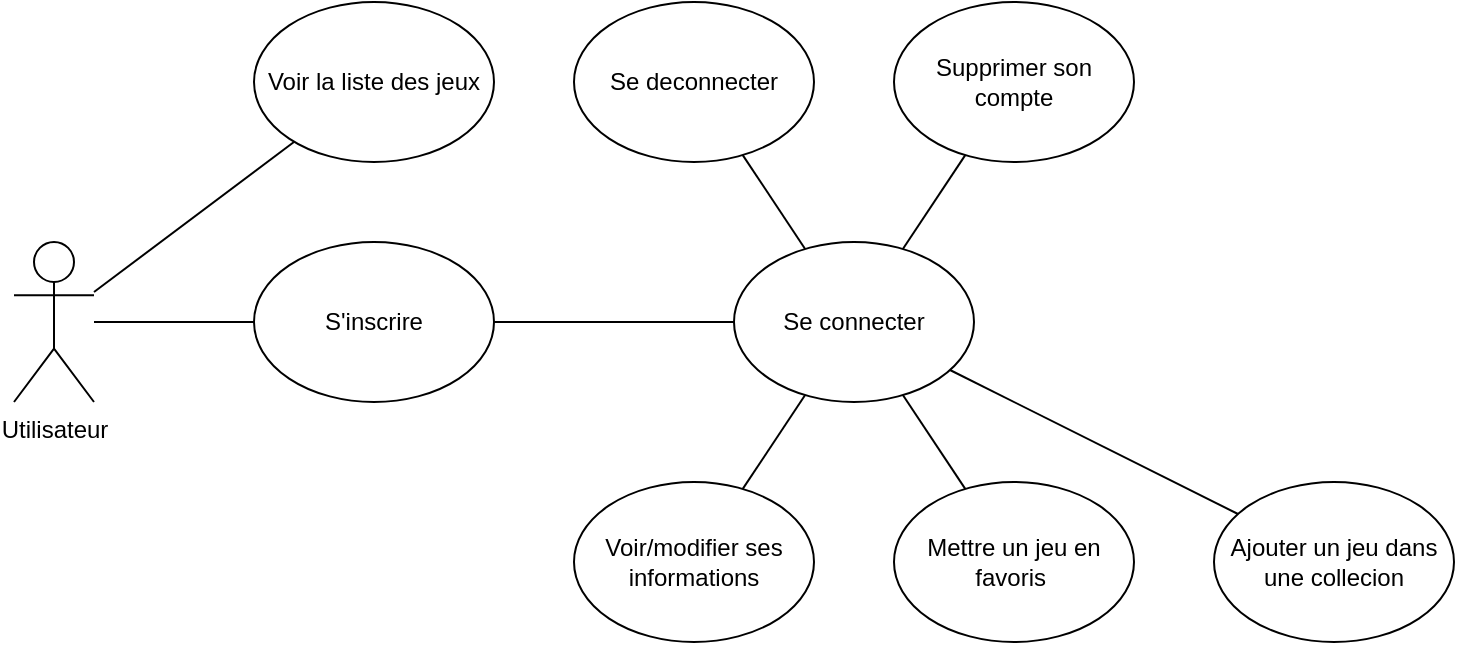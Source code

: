 <mxfile version="26.1.1">
  <diagram name="Page-1" id="9RqVALBnuscrKbyfOlgv">
    <mxGraphModel dx="1133" dy="1027" grid="1" gridSize="10" guides="1" tooltips="1" connect="1" arrows="1" fold="1" page="1" pageScale="1" pageWidth="827" pageHeight="1169" math="0" shadow="0">
      <root>
        <mxCell id="0" />
        <mxCell id="1" parent="0" />
        <mxCell id="eocqTGDShbwjYdcWQVA--1" value="Utilisateur" style="shape=umlActor;verticalLabelPosition=bottom;verticalAlign=top;html=1;outlineConnect=0;" vertex="1" parent="1">
          <mxGeometry x="40" y="320" width="40" height="80" as="geometry" />
        </mxCell>
        <mxCell id="eocqTGDShbwjYdcWQVA--2" value="" style="endArrow=none;html=1;rounded=0;" edge="1" parent="1" source="eocqTGDShbwjYdcWQVA--1" target="eocqTGDShbwjYdcWQVA--3">
          <mxGeometry width="50" height="50" relative="1" as="geometry">
            <mxPoint x="250" y="440" as="sourcePoint" />
            <mxPoint x="210" y="380" as="targetPoint" />
          </mxGeometry>
        </mxCell>
        <mxCell id="eocqTGDShbwjYdcWQVA--3" value="Voir la liste des jeux" style="ellipse;whiteSpace=wrap;html=1;" vertex="1" parent="1">
          <mxGeometry x="160" y="200" width="120" height="80" as="geometry" />
        </mxCell>
        <mxCell id="eocqTGDShbwjYdcWQVA--4" value="" style="endArrow=none;html=1;rounded=0;" edge="1" parent="1" source="eocqTGDShbwjYdcWQVA--1" target="eocqTGDShbwjYdcWQVA--5">
          <mxGeometry width="50" height="50" relative="1" as="geometry">
            <mxPoint x="250" y="380" as="sourcePoint" />
            <mxPoint x="300" y="330" as="targetPoint" />
          </mxGeometry>
        </mxCell>
        <mxCell id="eocqTGDShbwjYdcWQVA--5" value="S&#39;inscrire" style="ellipse;whiteSpace=wrap;html=1;" vertex="1" parent="1">
          <mxGeometry x="160" y="320" width="120" height="80" as="geometry" />
        </mxCell>
        <mxCell id="eocqTGDShbwjYdcWQVA--6" value="" style="endArrow=none;html=1;rounded=0;" edge="1" parent="1" source="eocqTGDShbwjYdcWQVA--5" target="eocqTGDShbwjYdcWQVA--7">
          <mxGeometry width="50" height="50" relative="1" as="geometry">
            <mxPoint x="420" y="360" as="sourcePoint" />
            <mxPoint x="470" y="310" as="targetPoint" />
          </mxGeometry>
        </mxCell>
        <mxCell id="eocqTGDShbwjYdcWQVA--7" value="Se connecter" style="ellipse;whiteSpace=wrap;html=1;" vertex="1" parent="1">
          <mxGeometry x="400" y="320" width="120" height="80" as="geometry" />
        </mxCell>
        <mxCell id="eocqTGDShbwjYdcWQVA--9" value="" style="endArrow=none;html=1;rounded=0;" edge="1" parent="1" source="eocqTGDShbwjYdcWQVA--7" target="eocqTGDShbwjYdcWQVA--10">
          <mxGeometry width="50" height="50" relative="1" as="geometry">
            <mxPoint x="600" y="410" as="sourcePoint" />
            <mxPoint x="460" y="500" as="targetPoint" />
          </mxGeometry>
        </mxCell>
        <mxCell id="eocqTGDShbwjYdcWQVA--10" value="Voir/modifier ses informations" style="ellipse;whiteSpace=wrap;html=1;" vertex="1" parent="1">
          <mxGeometry x="320" y="440" width="120" height="80" as="geometry" />
        </mxCell>
        <mxCell id="eocqTGDShbwjYdcWQVA--11" value="" style="endArrow=none;html=1;rounded=0;" edge="1" parent="1" source="eocqTGDShbwjYdcWQVA--7" target="eocqTGDShbwjYdcWQVA--12">
          <mxGeometry width="50" height="50" relative="1" as="geometry">
            <mxPoint x="520" y="510" as="sourcePoint" />
            <mxPoint x="650" y="350" as="targetPoint" />
          </mxGeometry>
        </mxCell>
        <mxCell id="eocqTGDShbwjYdcWQVA--12" value="Supprimer son compte" style="ellipse;whiteSpace=wrap;html=1;" vertex="1" parent="1">
          <mxGeometry x="480" y="200" width="120" height="80" as="geometry" />
        </mxCell>
        <mxCell id="eocqTGDShbwjYdcWQVA--15" value="Se deconnecter" style="ellipse;whiteSpace=wrap;html=1;" vertex="1" parent="1">
          <mxGeometry x="320" y="200" width="120" height="80" as="geometry" />
        </mxCell>
        <mxCell id="eocqTGDShbwjYdcWQVA--16" value="" style="endArrow=none;html=1;rounded=0;" edge="1" parent="1" source="eocqTGDShbwjYdcWQVA--7" target="eocqTGDShbwjYdcWQVA--15">
          <mxGeometry width="50" height="50" relative="1" as="geometry">
            <mxPoint x="550" y="580" as="sourcePoint" />
            <mxPoint x="600" y="530" as="targetPoint" />
          </mxGeometry>
        </mxCell>
        <mxCell id="eocqTGDShbwjYdcWQVA--17" value="" style="endArrow=none;html=1;rounded=0;" edge="1" parent="1" source="eocqTGDShbwjYdcWQVA--7" target="eocqTGDShbwjYdcWQVA--18">
          <mxGeometry width="50" height="50" relative="1" as="geometry">
            <mxPoint x="540" y="500" as="sourcePoint" />
            <mxPoint x="590" y="450" as="targetPoint" />
          </mxGeometry>
        </mxCell>
        <mxCell id="eocqTGDShbwjYdcWQVA--18" value="Mettre un jeu en favoris&amp;nbsp;" style="ellipse;whiteSpace=wrap;html=1;" vertex="1" parent="1">
          <mxGeometry x="480" y="440" width="120" height="80" as="geometry" />
        </mxCell>
        <mxCell id="eocqTGDShbwjYdcWQVA--19" value="" style="endArrow=none;html=1;rounded=0;" edge="1" parent="1" source="eocqTGDShbwjYdcWQVA--7" target="eocqTGDShbwjYdcWQVA--20">
          <mxGeometry width="50" height="50" relative="1" as="geometry">
            <mxPoint x="540" y="500" as="sourcePoint" />
            <mxPoint x="590" y="450" as="targetPoint" />
          </mxGeometry>
        </mxCell>
        <mxCell id="eocqTGDShbwjYdcWQVA--20" value="Ajouter un jeu dans une collecion" style="ellipse;whiteSpace=wrap;html=1;" vertex="1" parent="1">
          <mxGeometry x="640" y="440" width="120" height="80" as="geometry" />
        </mxCell>
      </root>
    </mxGraphModel>
  </diagram>
</mxfile>
